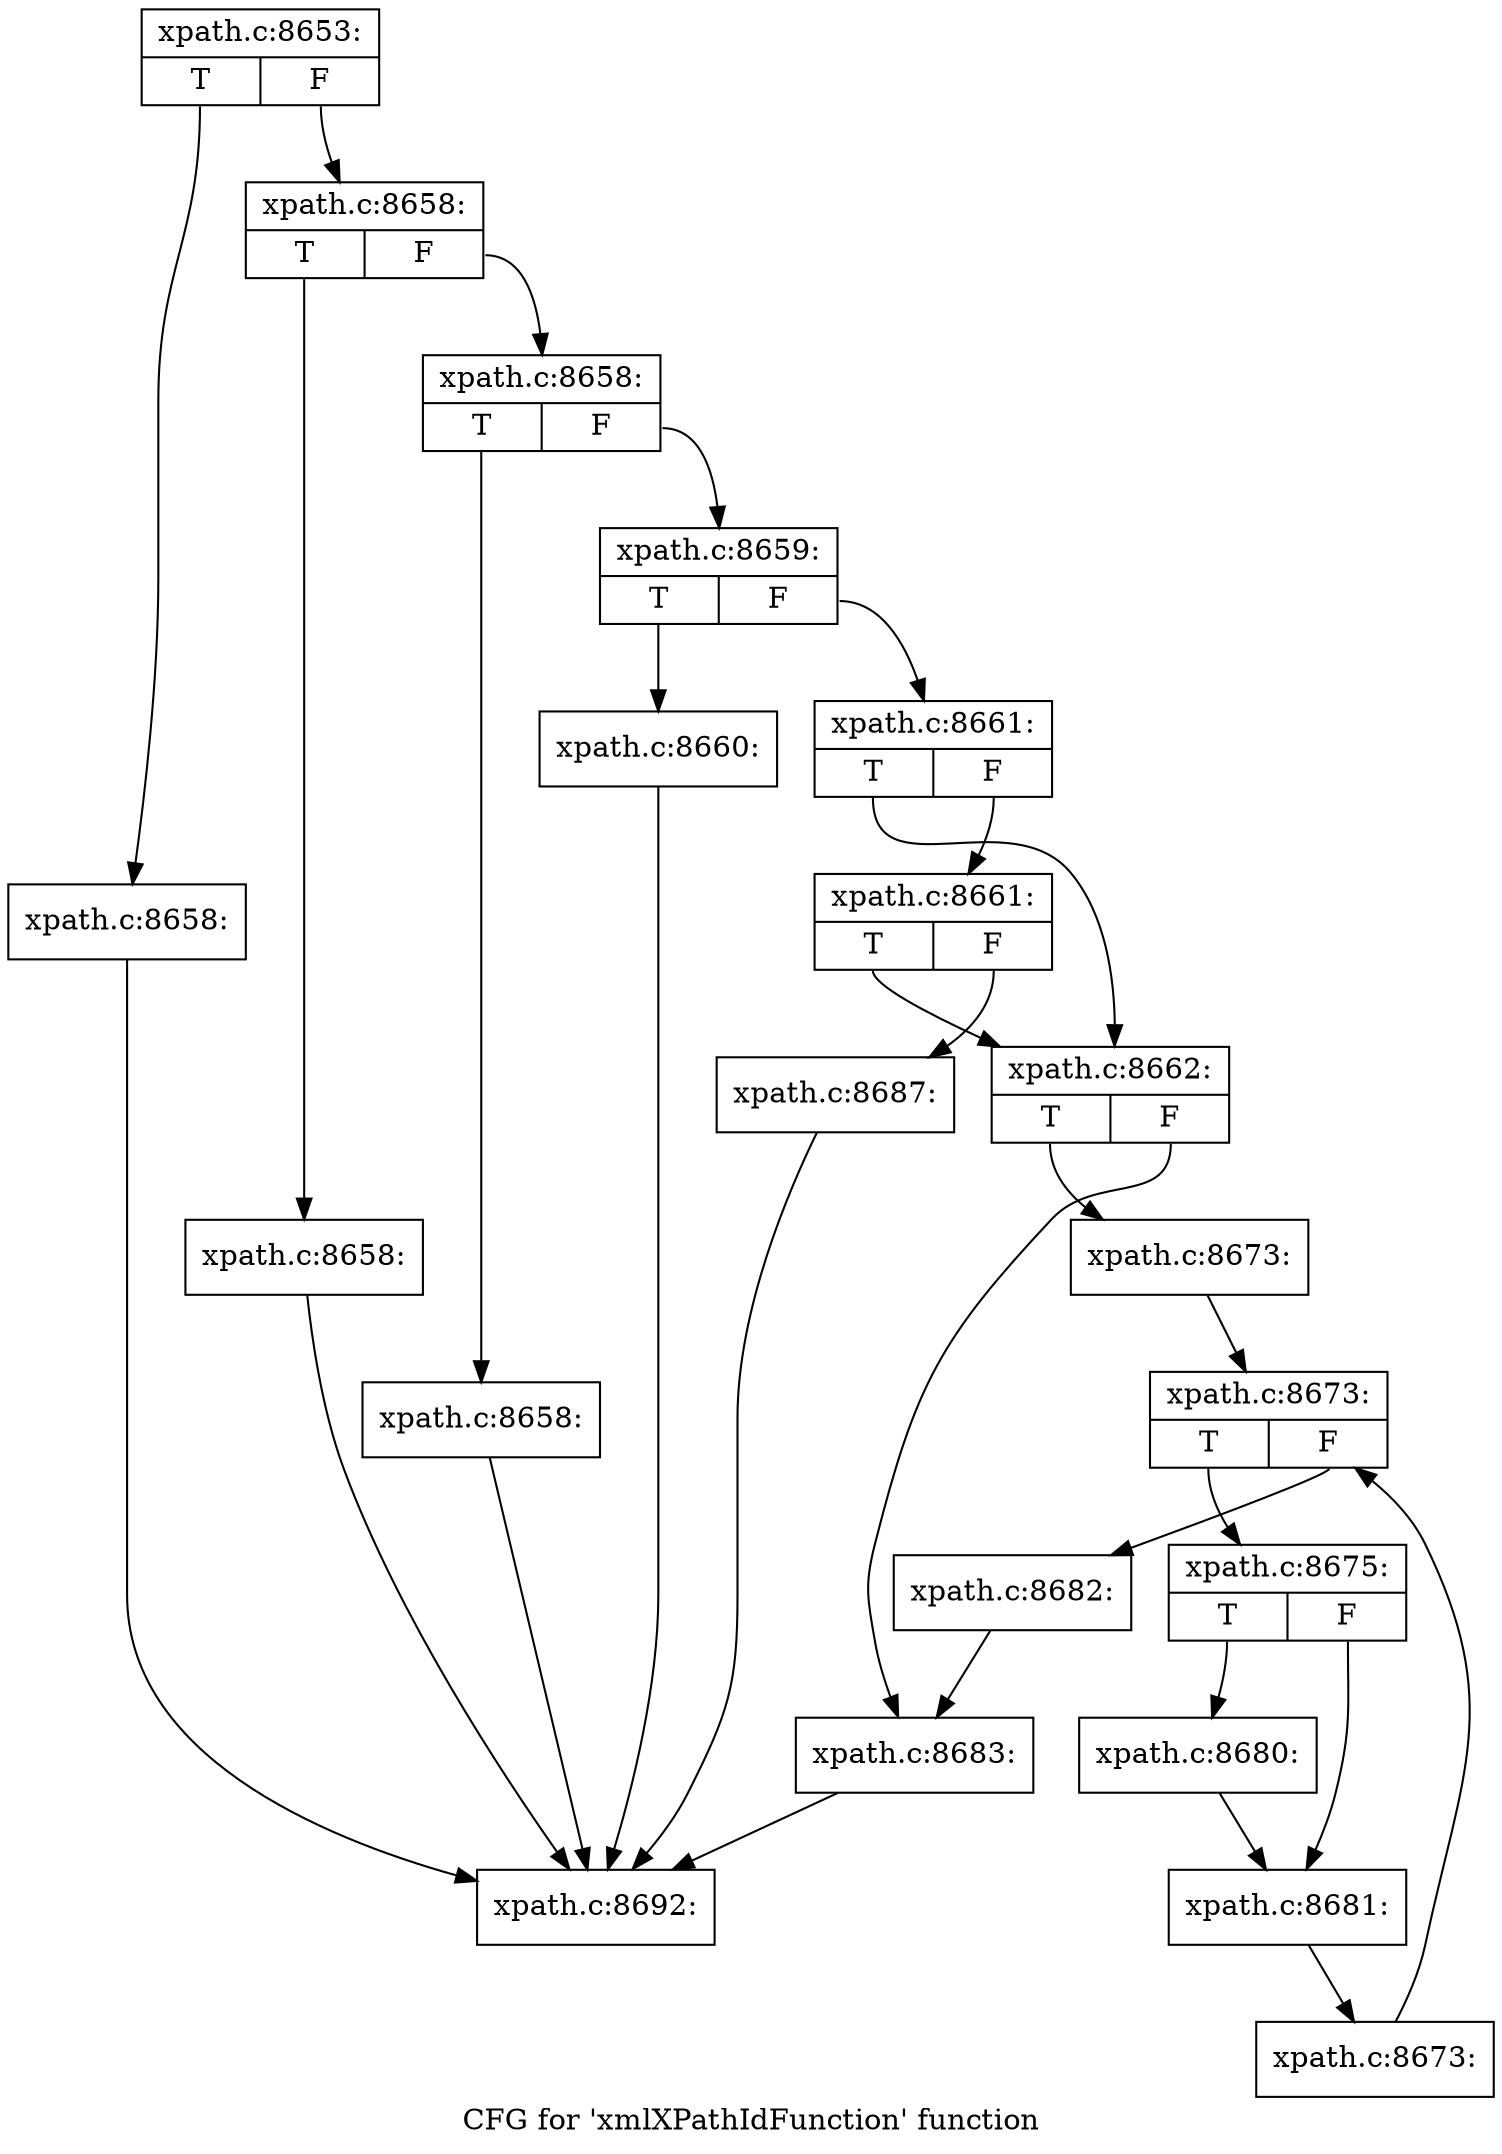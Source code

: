 digraph "CFG for 'xmlXPathIdFunction' function" {
	label="CFG for 'xmlXPathIdFunction' function";

	Node0x4a295f0 [shape=record,label="{xpath.c:8653:|{<s0>T|<s1>F}}"];
	Node0x4a295f0:s0 -> Node0x4a2a670;
	Node0x4a295f0:s1 -> Node0x4a2a700;
	Node0x4a2a670 [shape=record,label="{xpath.c:8658:}"];
	Node0x4a2a670 -> Node0x4a29920;
	Node0x4a2a700 [shape=record,label="{xpath.c:8658:|{<s0>T|<s1>F}}"];
	Node0x4a2a700:s0 -> Node0x4a2a9c0;
	Node0x4a2a700:s1 -> Node0x4a2aa10;
	Node0x4a2a9c0 [shape=record,label="{xpath.c:8658:}"];
	Node0x4a2a9c0 -> Node0x4a29920;
	Node0x4a2aa10 [shape=record,label="{xpath.c:8658:|{<s0>T|<s1>F}}"];
	Node0x4a2aa10:s0 -> Node0x4a2ade0;
	Node0x4a2aa10:s1 -> Node0x4a2ae30;
	Node0x4a2ade0 [shape=record,label="{xpath.c:8658:}"];
	Node0x4a2ade0 -> Node0x4a29920;
	Node0x4a2ae30 [shape=record,label="{xpath.c:8659:|{<s0>T|<s1>F}}"];
	Node0x4a2ae30:s0 -> Node0x4a2b7a0;
	Node0x4a2ae30:s1 -> Node0x4a2b7f0;
	Node0x4a2b7a0 [shape=record,label="{xpath.c:8660:}"];
	Node0x4a2b7a0 -> Node0x4a29920;
	Node0x4a2b7f0 [shape=record,label="{xpath.c:8661:|{<s0>T|<s1>F}}"];
	Node0x4a2b7f0:s0 -> Node0x4a2bd10;
	Node0x4a2b7f0:s1 -> Node0x4a2bdb0;
	Node0x4a2bdb0 [shape=record,label="{xpath.c:8661:|{<s0>T|<s1>F}}"];
	Node0x4a2bdb0:s0 -> Node0x4a2bd10;
	Node0x4a2bdb0:s1 -> Node0x4a2bd60;
	Node0x4a2bd10 [shape=record,label="{xpath.c:8662:|{<s0>T|<s1>F}}"];
	Node0x4a2bd10:s0 -> Node0x4a2cd70;
	Node0x4a2bd10:s1 -> Node0x4a2cdc0;
	Node0x4a2cd70 [shape=record,label="{xpath.c:8673:}"];
	Node0x4a2cd70 -> Node0x485b530;
	Node0x485b530 [shape=record,label="{xpath.c:8673:|{<s0>T|<s1>F}}"];
	Node0x485b530:s0 -> Node0x485b810;
	Node0x485b530:s1 -> Node0x4a2d1e0;
	Node0x485b810 [shape=record,label="{xpath.c:8675:|{<s0>T|<s1>F}}"];
	Node0x485b810:s0 -> Node0x485cc40;
	Node0x485b810:s1 -> Node0x485cf70;
	Node0x485cc40 [shape=record,label="{xpath.c:8680:}"];
	Node0x485cc40 -> Node0x485cf70;
	Node0x485cf70 [shape=record,label="{xpath.c:8681:}"];
	Node0x485cf70 -> Node0x485b780;
	Node0x485b780 [shape=record,label="{xpath.c:8673:}"];
	Node0x485b780 -> Node0x485b530;
	Node0x4a2d1e0 [shape=record,label="{xpath.c:8682:}"];
	Node0x4a2d1e0 -> Node0x4a2cdc0;
	Node0x4a2cdc0 [shape=record,label="{xpath.c:8683:}"];
	Node0x4a2cdc0 -> Node0x4a29920;
	Node0x4a2bd60 [shape=record,label="{xpath.c:8687:}"];
	Node0x4a2bd60 -> Node0x4a29920;
	Node0x4a29920 [shape=record,label="{xpath.c:8692:}"];
}
